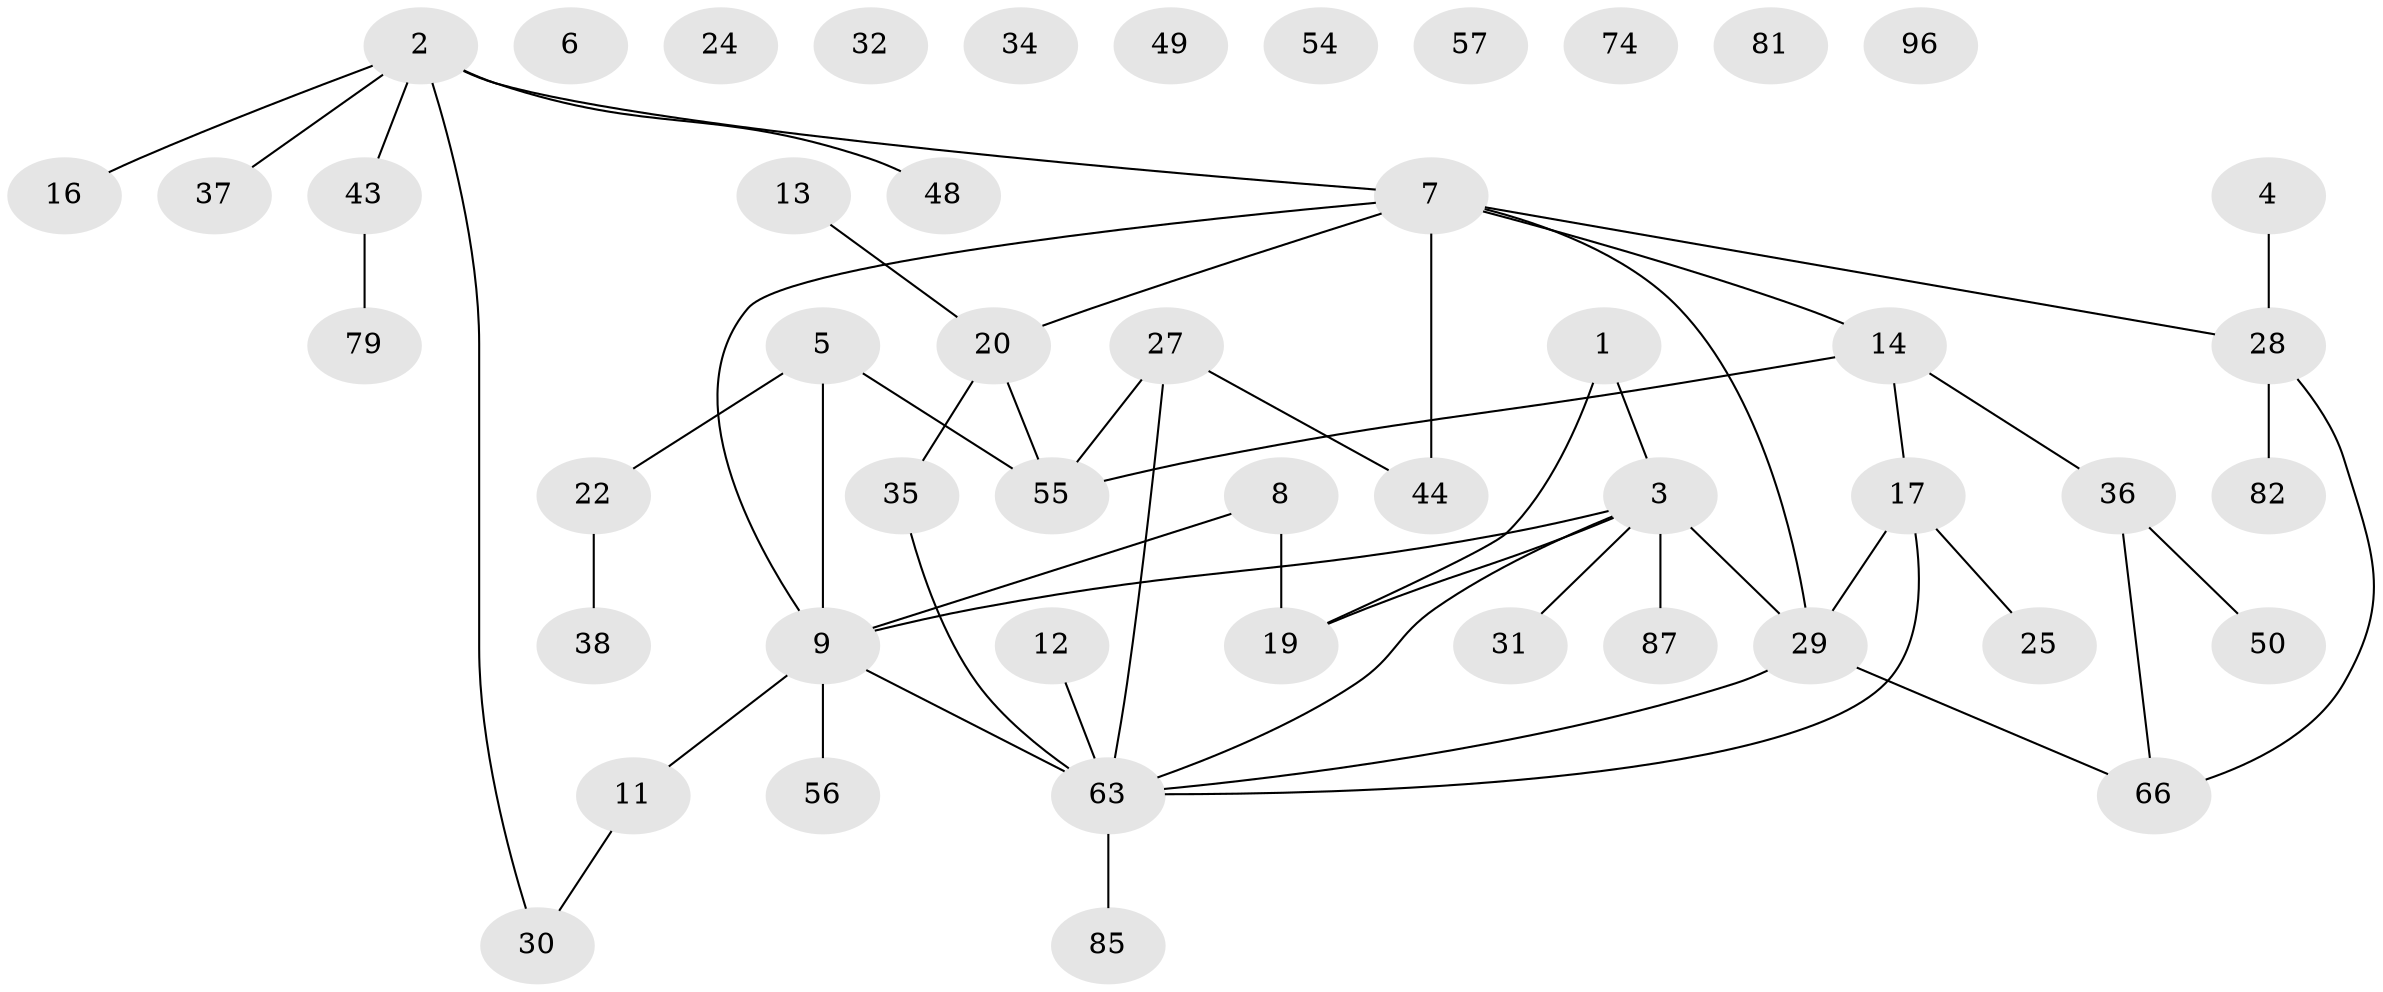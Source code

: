// original degree distribution, {1: 0.25510204081632654, 4: 0.10204081632653061, 2: 0.3163265306122449, 0: 0.09183673469387756, 6: 0.02040816326530612, 3: 0.19387755102040816, 7: 0.01020408163265306, 9: 0.01020408163265306}
// Generated by graph-tools (version 1.1) at 2025/12/03/09/25 04:12:59]
// undirected, 49 vertices, 53 edges
graph export_dot {
graph [start="1"]
  node [color=gray90,style=filled];
  1 [super="+40"];
  2 [super="+92+72+59+45"];
  3 [super="+33"];
  4 [super="+64"];
  5 [super="+10"];
  6;
  7 [super="+47+65"];
  8;
  9 [super="+73+42+15+21"];
  11 [super="+51+70"];
  12 [super="+71+88"];
  13;
  14 [super="+26+18+58"];
  16;
  17 [super="+76+46"];
  19;
  20 [super="+41"];
  22 [super="+83"];
  24;
  25;
  27;
  28 [super="+98"];
  29 [super="+53+62+52"];
  30;
  31;
  32;
  34;
  35 [super="+94+97"];
  36 [super="+75+84"];
  37 [super="+39"];
  38;
  43;
  44 [super="+86"];
  48;
  49;
  50 [super="+67+77+95"];
  54 [super="+61"];
  55 [super="+68+69"];
  56;
  57;
  63;
  66 [super="+89"];
  74;
  79 [super="+80"];
  81;
  82;
  85;
  87;
  96;
  1 -- 19;
  1 -- 3;
  2 -- 30;
  2 -- 37;
  2 -- 16;
  2 -- 43;
  2 -- 48;
  2 -- 7;
  3 -- 63;
  3 -- 19;
  3 -- 87;
  3 -- 29;
  3 -- 31;
  3 -- 9;
  4 -- 28;
  5 -- 9;
  5 -- 22;
  5 -- 55;
  7 -- 28;
  7 -- 20;
  7 -- 44;
  7 -- 29;
  7 -- 14;
  7 -- 9;
  8 -- 19;
  8 -- 9;
  9 -- 56;
  9 -- 63 [weight=2];
  9 -- 11;
  11 -- 30;
  12 -- 63;
  13 -- 20;
  14 -- 36;
  14 -- 55 [weight=2];
  14 -- 17;
  17 -- 63;
  17 -- 25;
  17 -- 29;
  20 -- 35;
  20 -- 55;
  22 -- 38;
  27 -- 44;
  27 -- 63;
  27 -- 55;
  28 -- 82;
  28 -- 66;
  29 -- 63;
  29 -- 66;
  35 -- 63;
  36 -- 50;
  36 -- 66;
  43 -- 79;
  63 -- 85;
}
